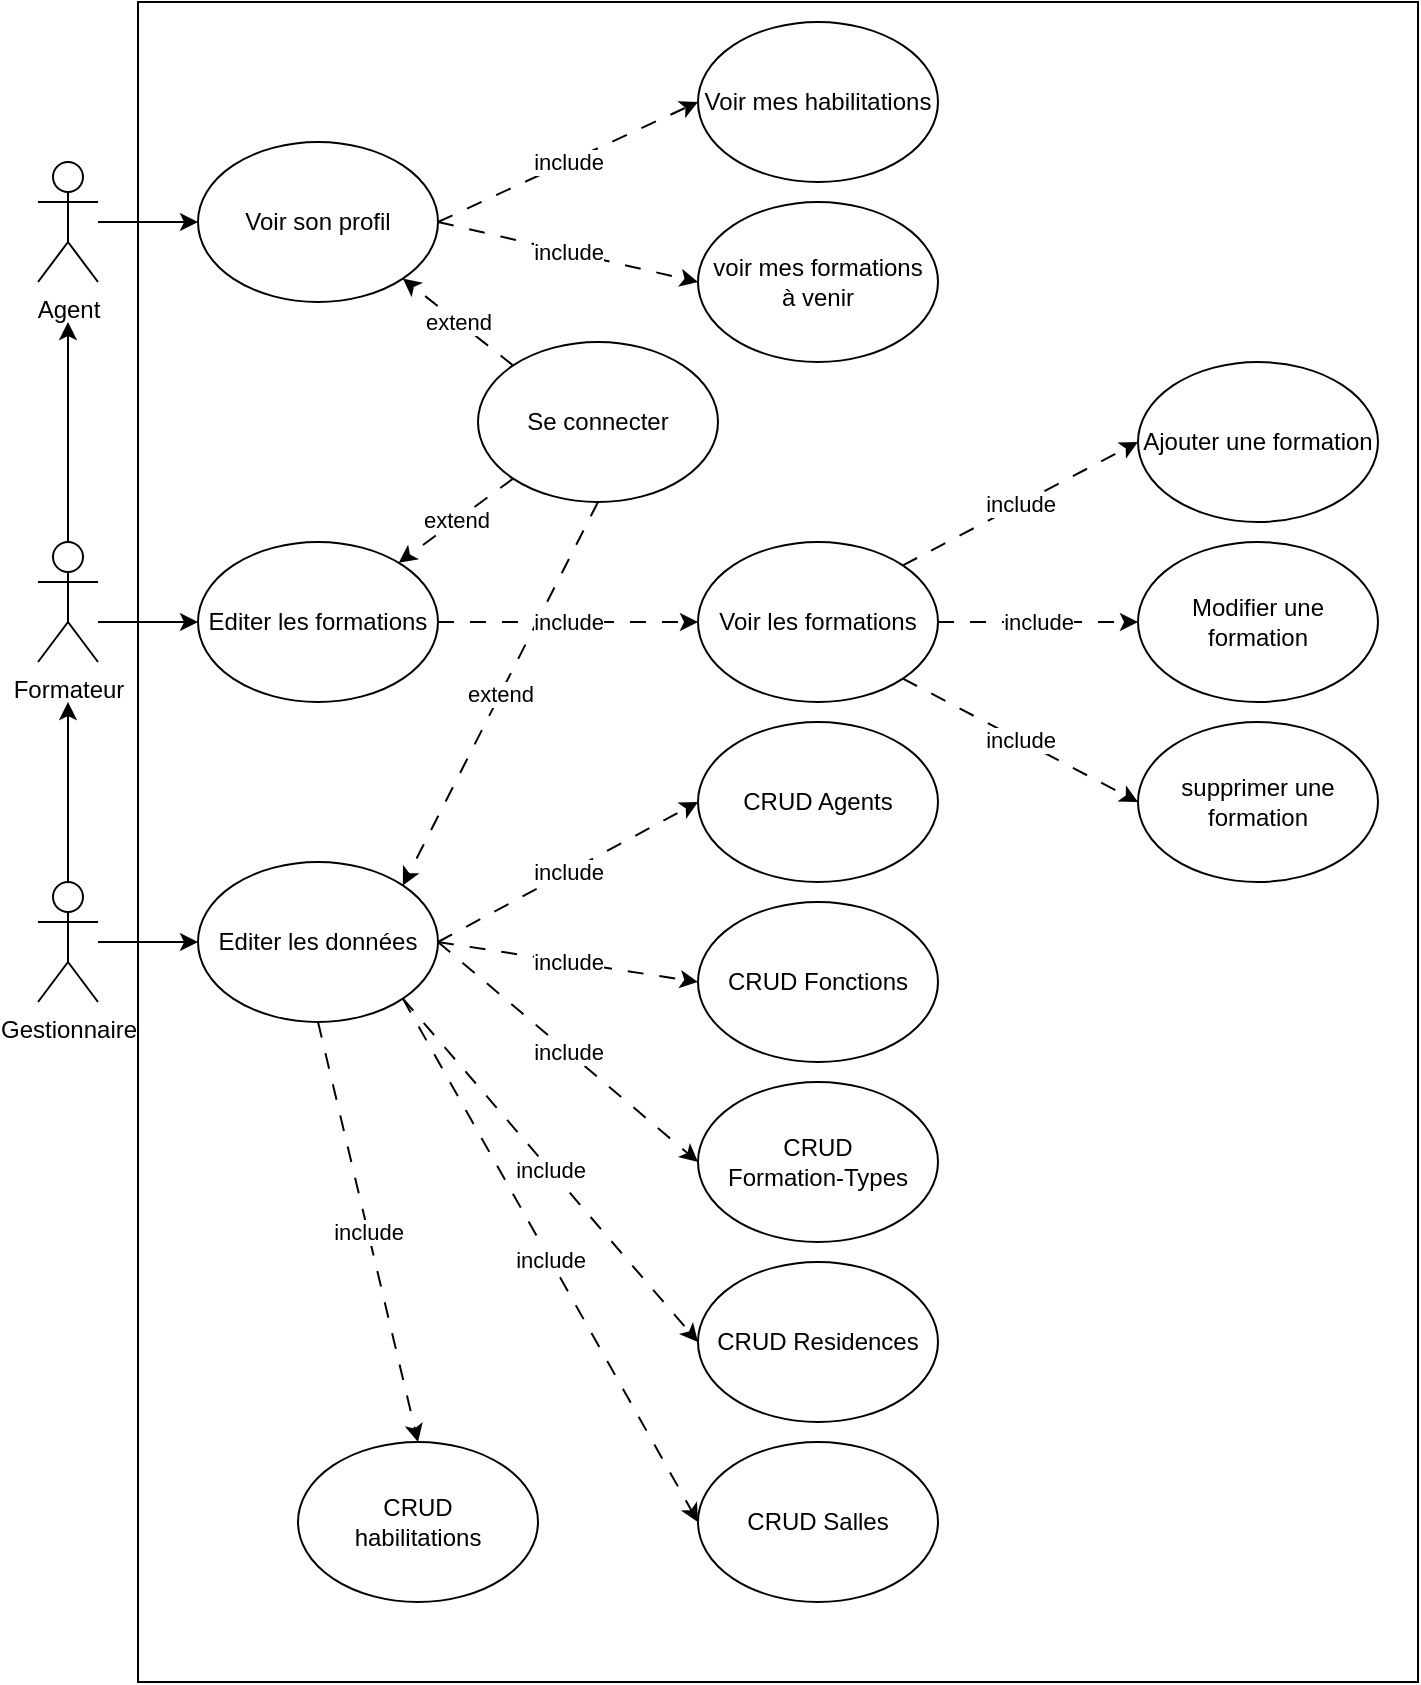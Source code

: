 <mxfile>
    <diagram id="3WZnJVwsz_pnyf_OojCV" name="Page-1">
        <mxGraphModel dx="833" dy="546" grid="1" gridSize="10" guides="1" tooltips="1" connect="1" arrows="1" fold="1" page="1" pageScale="1" pageWidth="850" pageHeight="1100" background="none" math="0" shadow="0">
            <root>
                <mxCell id="0"/>
                <mxCell id="1" parent="0"/>
                <mxCell id="2" value="Agent" style="shape=umlActor;verticalLabelPosition=bottom;verticalAlign=top;html=1;outlineConnect=0;" vertex="1" parent="1">
                    <mxGeometry x="50" y="90" width="30" height="60" as="geometry"/>
                </mxCell>
                <mxCell id="3" value="Formateur" style="shape=umlActor;verticalLabelPosition=bottom;verticalAlign=top;html=1;outlineConnect=0;" vertex="1" parent="1">
                    <mxGeometry x="50" y="280" width="30" height="60" as="geometry"/>
                </mxCell>
                <mxCell id="4" value="Gestionnaire" style="shape=umlActor;verticalLabelPosition=bottom;verticalAlign=top;html=1;outlineConnect=0;" vertex="1" parent="1">
                    <mxGeometry x="50" y="450" width="30" height="60" as="geometry"/>
                </mxCell>
                <mxCell id="5" value="" style="rounded=0;whiteSpace=wrap;html=1;" vertex="1" parent="1">
                    <mxGeometry x="100" y="10" width="640" height="840" as="geometry"/>
                </mxCell>
                <mxCell id="6" value="" style="endArrow=classic;html=1;exitX=0.5;exitY=0;exitDx=0;exitDy=0;exitPerimeter=0;" edge="1" parent="1" source="4">
                    <mxGeometry width="50" height="50" relative="1" as="geometry">
                        <mxPoint x="410" y="430" as="sourcePoint"/>
                        <mxPoint x="65" y="360" as="targetPoint"/>
                    </mxGeometry>
                </mxCell>
                <mxCell id="7" value="" style="endArrow=classic;html=1;exitX=0.5;exitY=0;exitDx=0;exitDy=0;exitPerimeter=0;" edge="1" parent="1" source="3">
                    <mxGeometry width="50" height="50" relative="1" as="geometry">
                        <mxPoint x="410" y="430" as="sourcePoint"/>
                        <mxPoint x="65" y="170" as="targetPoint"/>
                    </mxGeometry>
                </mxCell>
                <mxCell id="8" value="Voir son profil" style="ellipse;whiteSpace=wrap;html=1;" vertex="1" parent="1">
                    <mxGeometry x="130" y="80" width="120" height="80" as="geometry"/>
                </mxCell>
                <mxCell id="9" value="" style="endArrow=classic;html=1;entryX=0;entryY=0.5;entryDx=0;entryDy=0;" edge="1" parent="1" source="2" target="8">
                    <mxGeometry width="50" height="50" relative="1" as="geometry">
                        <mxPoint x="410" y="430" as="sourcePoint"/>
                        <mxPoint x="460" y="380" as="targetPoint"/>
                    </mxGeometry>
                </mxCell>
                <mxCell id="15" value="extend" style="edgeStyle=none;html=1;exitX=0;exitY=0;exitDx=0;exitDy=0;entryX=1;entryY=1;entryDx=0;entryDy=0;dashed=1;dashPattern=8 8;" edge="1" parent="1" source="14" target="8">
                    <mxGeometry relative="1" as="geometry"/>
                </mxCell>
                <mxCell id="19" value="extend" style="edgeStyle=none;html=1;exitX=0.5;exitY=1;exitDx=0;exitDy=0;entryX=1;entryY=0;entryDx=0;entryDy=0;dashed=1;dashPattern=8 8;" edge="1" parent="1" source="14" target="17">
                    <mxGeometry relative="1" as="geometry"/>
                </mxCell>
                <mxCell id="14" value="Se connecter" style="ellipse;whiteSpace=wrap;html=1;" vertex="1" parent="1">
                    <mxGeometry x="270" y="180" width="120" height="80" as="geometry"/>
                </mxCell>
                <mxCell id="16" value="Editer les formations" style="ellipse;whiteSpace=wrap;html=1;" vertex="1" parent="1">
                    <mxGeometry x="130" y="280" width="120" height="80" as="geometry"/>
                </mxCell>
                <mxCell id="41" value="include" style="edgeStyle=none;html=1;exitX=0.5;exitY=1;exitDx=0;exitDy=0;entryX=0.5;entryY=0;entryDx=0;entryDy=0;dashed=1;dashPattern=8 8;" edge="1" parent="1" source="17" target="40">
                    <mxGeometry relative="1" as="geometry"/>
                </mxCell>
                <mxCell id="42" value="include" style="edgeStyle=none;html=1;exitX=1;exitY=1;exitDx=0;exitDy=0;entryX=0;entryY=0.5;entryDx=0;entryDy=0;dashed=1;dashPattern=8 8;" edge="1" parent="1" source="17" target="39">
                    <mxGeometry relative="1" as="geometry"/>
                </mxCell>
                <mxCell id="43" value="include" style="edgeStyle=none;html=1;exitX=1;exitY=1;exitDx=0;exitDy=0;entryX=0;entryY=0.5;entryDx=0;entryDy=0;dashed=1;dashPattern=8 8;" edge="1" parent="1" source="17" target="38">
                    <mxGeometry relative="1" as="geometry"/>
                </mxCell>
                <mxCell id="44" value="include" style="edgeStyle=none;html=1;exitX=1;exitY=0.5;exitDx=0;exitDy=0;entryX=0;entryY=0.5;entryDx=0;entryDy=0;dashed=1;dashPattern=8 8;" edge="1" parent="1" source="17" target="37">
                    <mxGeometry relative="1" as="geometry"/>
                </mxCell>
                <mxCell id="45" value="include" style="edgeStyle=none;html=1;exitX=1;exitY=0.5;exitDx=0;exitDy=0;entryX=0;entryY=0.5;entryDx=0;entryDy=0;dashed=1;dashPattern=8 8;" edge="1" parent="1" source="17" target="36">
                    <mxGeometry relative="1" as="geometry"/>
                </mxCell>
                <mxCell id="46" value="include" style="edgeStyle=none;html=1;exitX=1;exitY=0.5;exitDx=0;exitDy=0;entryX=0;entryY=0.5;entryDx=0;entryDy=0;dashed=1;dashPattern=8 8;" edge="1" parent="1" source="17" target="35">
                    <mxGeometry relative="1" as="geometry"/>
                </mxCell>
                <mxCell id="17" value="Editer les données" style="ellipse;whiteSpace=wrap;html=1;" vertex="1" parent="1">
                    <mxGeometry x="130" y="440" width="120" height="80" as="geometry"/>
                </mxCell>
                <mxCell id="18" value="extend" style="endArrow=classic;html=1;dashed=1;dashPattern=8 8;exitX=0;exitY=1;exitDx=0;exitDy=0;" edge="1" parent="1" source="14" target="16">
                    <mxGeometry width="50" height="50" relative="1" as="geometry">
                        <mxPoint x="420" y="430" as="sourcePoint"/>
                        <mxPoint x="470" y="380" as="targetPoint"/>
                    </mxGeometry>
                </mxCell>
                <mxCell id="20" value="" style="endArrow=classic;html=1;entryX=0;entryY=0.5;entryDx=0;entryDy=0;" edge="1" parent="1" source="4" target="17">
                    <mxGeometry width="50" height="50" relative="1" as="geometry">
                        <mxPoint x="420" y="430" as="sourcePoint"/>
                        <mxPoint x="470" y="380" as="targetPoint"/>
                    </mxGeometry>
                </mxCell>
                <mxCell id="22" value="" style="endArrow=classic;html=1;" edge="1" parent="1">
                    <mxGeometry width="50" height="50" relative="1" as="geometry">
                        <mxPoint x="80" y="320" as="sourcePoint"/>
                        <mxPoint x="130" y="320" as="targetPoint"/>
                    </mxGeometry>
                </mxCell>
                <mxCell id="34" value="include" style="edgeStyle=none;html=1;exitX=1;exitY=0;exitDx=0;exitDy=0;entryX=0;entryY=0.5;entryDx=0;entryDy=0;dashed=1;dashPattern=8 8;" edge="1" parent="1" source="23" target="28">
                    <mxGeometry relative="1" as="geometry"/>
                </mxCell>
                <mxCell id="23" value="Voir les formations" style="ellipse;whiteSpace=wrap;html=1;" vertex="1" parent="1">
                    <mxGeometry x="380" y="280" width="120" height="80" as="geometry"/>
                </mxCell>
                <mxCell id="24" value="Voir mes habilitations" style="ellipse;whiteSpace=wrap;html=1;" vertex="1" parent="1">
                    <mxGeometry x="380" y="20" width="120" height="80" as="geometry"/>
                </mxCell>
                <mxCell id="25" value="voir mes formations&lt;br&gt;à venir" style="ellipse;whiteSpace=wrap;html=1;" vertex="1" parent="1">
                    <mxGeometry x="380" y="110" width="120" height="80" as="geometry"/>
                </mxCell>
                <mxCell id="26" value="include" style="endArrow=classic;html=1;exitX=1;exitY=0.5;exitDx=0;exitDy=0;entryX=0;entryY=0.5;entryDx=0;entryDy=0;dashed=1;dashPattern=8 8;" edge="1" parent="1" source="8" target="25">
                    <mxGeometry width="50" height="50" relative="1" as="geometry">
                        <mxPoint x="420" y="430" as="sourcePoint"/>
                        <mxPoint x="470" y="380" as="targetPoint"/>
                    </mxGeometry>
                </mxCell>
                <mxCell id="27" value="include" style="endArrow=classic;html=1;dashed=1;dashPattern=8 8;entryX=0;entryY=0.5;entryDx=0;entryDy=0;" edge="1" parent="1" target="24">
                    <mxGeometry width="50" height="50" relative="1" as="geometry">
                        <mxPoint x="250" y="120" as="sourcePoint"/>
                        <mxPoint x="470" y="370" as="targetPoint"/>
                    </mxGeometry>
                </mxCell>
                <mxCell id="28" value="Ajouter une formation" style="ellipse;whiteSpace=wrap;html=1;" vertex="1" parent="1">
                    <mxGeometry x="600" y="190" width="120" height="80" as="geometry"/>
                </mxCell>
                <mxCell id="29" value="Modifier une formation" style="ellipse;whiteSpace=wrap;html=1;" vertex="1" parent="1">
                    <mxGeometry x="600" y="280" width="120" height="80" as="geometry"/>
                </mxCell>
                <mxCell id="30" value="supprimer une formation" style="ellipse;whiteSpace=wrap;html=1;" vertex="1" parent="1">
                    <mxGeometry x="600" y="370" width="120" height="80" as="geometry"/>
                </mxCell>
                <mxCell id="31" value="include" style="endArrow=classic;html=1;dashed=1;dashPattern=8 8;exitX=1;exitY=0.5;exitDx=0;exitDy=0;entryX=0;entryY=0.5;entryDx=0;entryDy=0;" edge="1" parent="1" source="16" target="23">
                    <mxGeometry width="50" height="50" relative="1" as="geometry">
                        <mxPoint x="420" y="420" as="sourcePoint"/>
                        <mxPoint x="470" y="370" as="targetPoint"/>
                    </mxGeometry>
                </mxCell>
                <mxCell id="32" value="include" style="endArrow=classic;html=1;dashed=1;dashPattern=8 8;exitX=1;exitY=0.5;exitDx=0;exitDy=0;entryX=0;entryY=0.5;entryDx=0;entryDy=0;" edge="1" parent="1" source="23" target="29">
                    <mxGeometry width="50" height="50" relative="1" as="geometry">
                        <mxPoint x="420" y="420" as="sourcePoint"/>
                        <mxPoint x="470" y="370" as="targetPoint"/>
                    </mxGeometry>
                </mxCell>
                <mxCell id="33" value="include" style="endArrow=classic;html=1;dashed=1;dashPattern=8 8;exitX=1;exitY=1;exitDx=0;exitDy=0;entryX=0;entryY=0.5;entryDx=0;entryDy=0;" edge="1" parent="1" source="23" target="30">
                    <mxGeometry width="50" height="50" relative="1" as="geometry">
                        <mxPoint x="420" y="420" as="sourcePoint"/>
                        <mxPoint x="470" y="370" as="targetPoint"/>
                    </mxGeometry>
                </mxCell>
                <mxCell id="35" value="CRUD Agents" style="ellipse;whiteSpace=wrap;html=1;" vertex="1" parent="1">
                    <mxGeometry x="380" y="370" width="120" height="80" as="geometry"/>
                </mxCell>
                <mxCell id="36" value="CRUD Fonctions" style="ellipse;whiteSpace=wrap;html=1;" vertex="1" parent="1">
                    <mxGeometry x="380" y="460" width="120" height="80" as="geometry"/>
                </mxCell>
                <mxCell id="37" value="CRUD&lt;br&gt;Formation-Types" style="ellipse;whiteSpace=wrap;html=1;" vertex="1" parent="1">
                    <mxGeometry x="380" y="550" width="120" height="80" as="geometry"/>
                </mxCell>
                <mxCell id="38" value="CRUD Residences" style="ellipse;whiteSpace=wrap;html=1;" vertex="1" parent="1">
                    <mxGeometry x="380" y="640" width="120" height="80" as="geometry"/>
                </mxCell>
                <mxCell id="39" value="CRUD Salles" style="ellipse;whiteSpace=wrap;html=1;" vertex="1" parent="1">
                    <mxGeometry x="380" y="730" width="120" height="80" as="geometry"/>
                </mxCell>
                <mxCell id="40" value="CRUD&lt;br&gt;habilitations" style="ellipse;whiteSpace=wrap;html=1;" vertex="1" parent="1">
                    <mxGeometry x="180" y="730" width="120" height="80" as="geometry"/>
                </mxCell>
            </root>
        </mxGraphModel>
    </diagram>
</mxfile>